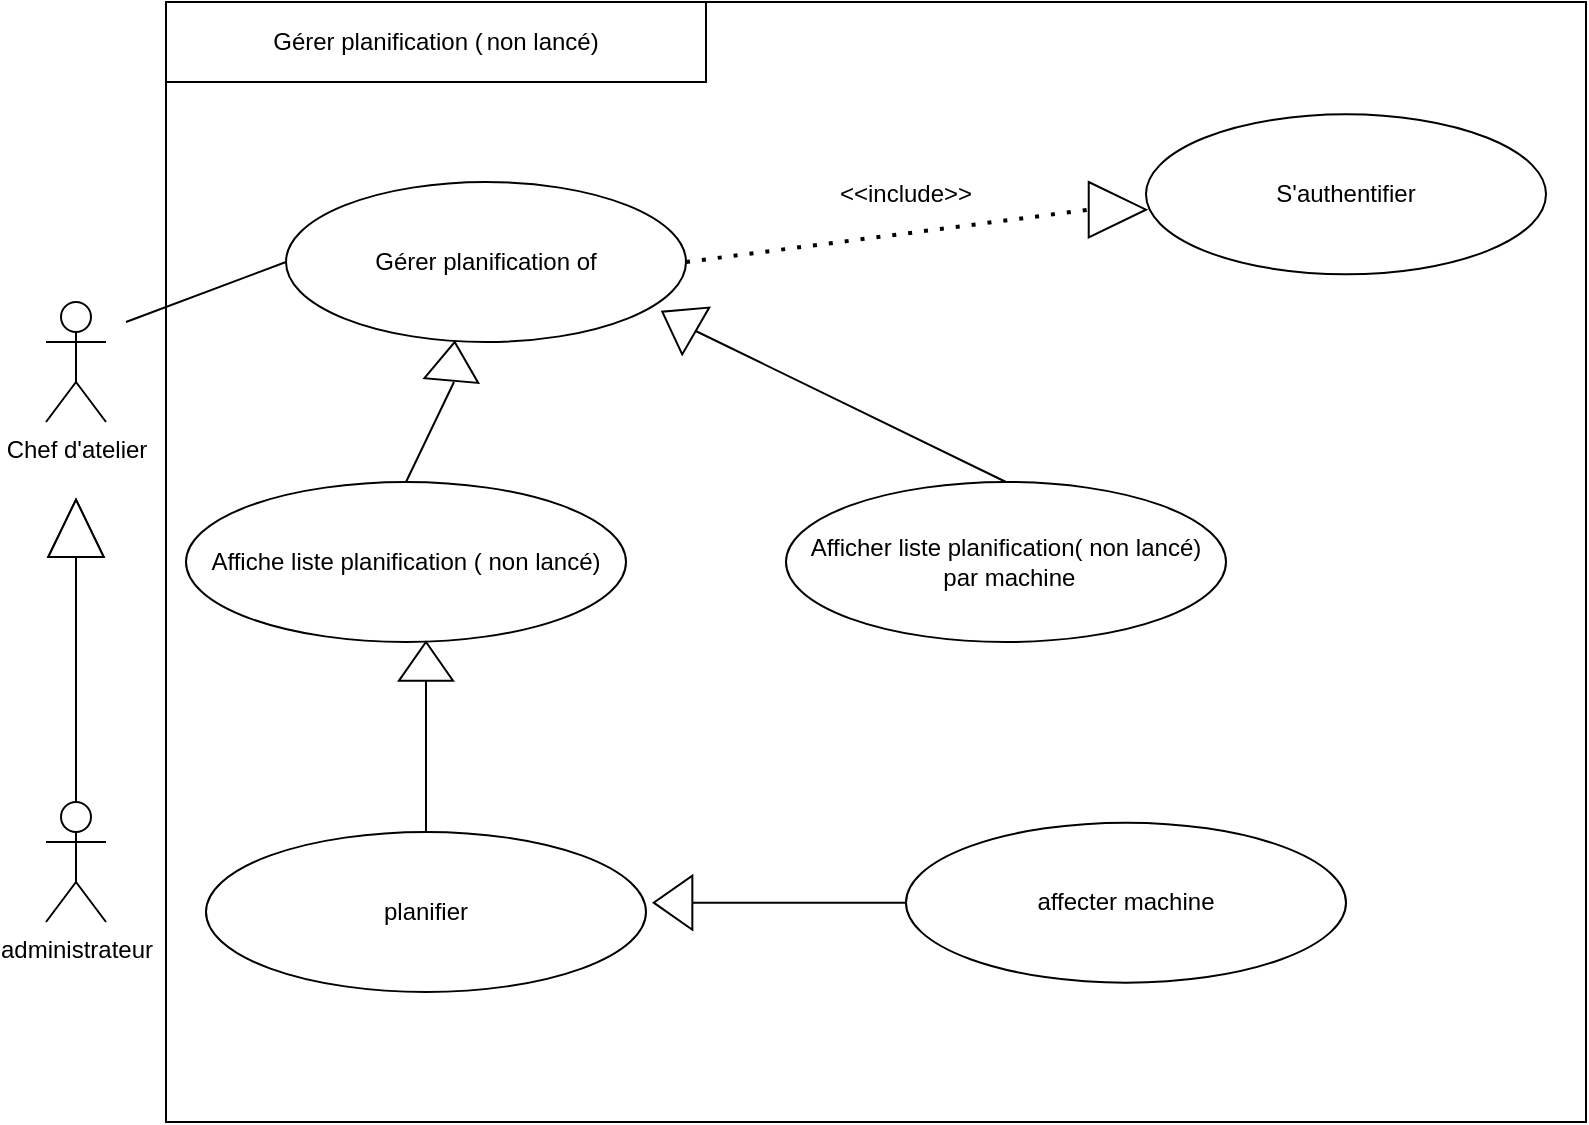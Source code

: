 <mxfile version="21.3.6" type="gitlab">
  <diagram name="Page-1" id="SmTJ9jXENOAO_js2h8ZC">
    <mxGraphModel dx="1662" dy="780" grid="1" gridSize="10" guides="1" tooltips="1" connect="1" arrows="1" fold="1" page="1" pageScale="1" pageWidth="827" pageHeight="1169" math="0" shadow="0">
      <root>
        <mxCell id="0" />
        <mxCell id="1" parent="0" />
        <mxCell id="4MrRNxrMZ7cUZOcWSPhv-1" value="" style="rounded=0;whiteSpace=wrap;html=1;" vertex="1" parent="1">
          <mxGeometry x="90" y="130" width="710" height="560" as="geometry" />
        </mxCell>
        <mxCell id="4MrRNxrMZ7cUZOcWSPhv-2" value="Chef d&#39;atelier" style="shape=umlActor;verticalLabelPosition=bottom;verticalAlign=top;html=1;outlineConnect=0;" vertex="1" parent="1">
          <mxGeometry x="30" y="280" width="30" height="60" as="geometry" />
        </mxCell>
        <mxCell id="4MrRNxrMZ7cUZOcWSPhv-3" value="administrateur" style="shape=umlActor;verticalLabelPosition=bottom;verticalAlign=top;html=1;outlineConnect=0;" vertex="1" parent="1">
          <mxGeometry x="30" y="530" width="30" height="60" as="geometry" />
        </mxCell>
        <mxCell id="4MrRNxrMZ7cUZOcWSPhv-4" value="Gérer planification of" style="ellipse;whiteSpace=wrap;html=1;" vertex="1" parent="1">
          <mxGeometry x="150" y="220" width="200" height="80" as="geometry" />
        </mxCell>
        <mxCell id="4MrRNxrMZ7cUZOcWSPhv-5" value="" style="endArrow=none;html=1;rounded=0;entryX=0;entryY=0.5;entryDx=0;entryDy=0;" edge="1" parent="1" target="4MrRNxrMZ7cUZOcWSPhv-4">
          <mxGeometry width="50" height="50" relative="1" as="geometry">
            <mxPoint x="70" y="290" as="sourcePoint" />
            <mxPoint x="530" y="560" as="targetPoint" />
          </mxGeometry>
        </mxCell>
        <mxCell id="4MrRNxrMZ7cUZOcWSPhv-6" value="S&#39;authentifier" style="ellipse;whiteSpace=wrap;html=1;" vertex="1" parent="1">
          <mxGeometry x="580" y="186.14" width="200" height="80" as="geometry" />
        </mxCell>
        <mxCell id="4MrRNxrMZ7cUZOcWSPhv-7" value="Affiche liste planification (&#x9;non lancé)" style="ellipse;whiteSpace=wrap;html=1;" vertex="1" parent="1">
          <mxGeometry x="100" y="370" width="220" height="80" as="geometry" />
        </mxCell>
        <mxCell id="4MrRNxrMZ7cUZOcWSPhv-8" value="" style="triangle;whiteSpace=wrap;html=1;rotation=-90;" vertex="1" parent="1">
          <mxGeometry x="30.68" y="379.31" width="28.64" height="27.71" as="geometry" />
        </mxCell>
        <mxCell id="4MrRNxrMZ7cUZOcWSPhv-9" value="" style="endArrow=none;html=1;rounded=0;exitX=0.5;exitY=0;exitDx=0;exitDy=0;exitPerimeter=0;entryX=0;entryY=0.5;entryDx=0;entryDy=0;" edge="1" parent="1" source="4MrRNxrMZ7cUZOcWSPhv-3" target="4MrRNxrMZ7cUZOcWSPhv-8">
          <mxGeometry width="50" height="50" relative="1" as="geometry">
            <mxPoint x="430" y="440" as="sourcePoint" />
            <mxPoint x="480" y="390" as="targetPoint" />
          </mxGeometry>
        </mxCell>
        <mxCell id="4MrRNxrMZ7cUZOcWSPhv-10" value="" style="triangle;whiteSpace=wrap;html=1;rotation=-90;" vertex="1" parent="1">
          <mxGeometry x="30.68" y="379.31" width="28.64" height="27.71" as="geometry" />
        </mxCell>
        <mxCell id="4MrRNxrMZ7cUZOcWSPhv-11" value="" style="triangle;whiteSpace=wrap;html=1;rotation=-175;direction=south;" vertex="1" parent="1">
          <mxGeometry x="220" y="300" width="27.02" height="19.32" as="geometry" />
        </mxCell>
        <mxCell id="4MrRNxrMZ7cUZOcWSPhv-12" value="" style="endArrow=none;html=1;rounded=0;exitX=0.5;exitY=0;exitDx=0;exitDy=0;" edge="1" parent="1" source="4MrRNxrMZ7cUZOcWSPhv-7">
          <mxGeometry width="50" height="50" relative="1" as="geometry">
            <mxPoint x="480" y="500" as="sourcePoint" />
            <mxPoint x="234" y="320" as="targetPoint" />
          </mxGeometry>
        </mxCell>
        <mxCell id="4MrRNxrMZ7cUZOcWSPhv-14" value="" style="endArrow=none;dashed=1;html=1;dashPattern=1 3;strokeWidth=2;rounded=0;exitX=1;exitY=0.5;exitDx=0;exitDy=0;entryX=0;entryY=0.5;entryDx=0;entryDy=0;" edge="1" parent="1" source="4MrRNxrMZ7cUZOcWSPhv-4" target="4MrRNxrMZ7cUZOcWSPhv-15">
          <mxGeometry width="50" height="50" relative="1" as="geometry">
            <mxPoint x="480" y="500" as="sourcePoint" />
            <mxPoint x="530" y="450" as="targetPoint" />
          </mxGeometry>
        </mxCell>
        <mxCell id="4MrRNxrMZ7cUZOcWSPhv-15" value="" style="triangle;whiteSpace=wrap;html=1;rotation=0;" vertex="1" parent="1">
          <mxGeometry x="551.36" y="220.0" width="28.64" height="27.71" as="geometry" />
        </mxCell>
        <mxCell id="4MrRNxrMZ7cUZOcWSPhv-16" value="&amp;lt;&amp;lt;include&amp;gt;&amp;gt;" style="text;html=1;strokeColor=none;fillColor=none;align=center;verticalAlign=middle;whiteSpace=wrap;rounded=0;" vertex="1" parent="1">
          <mxGeometry x="440" y="216.14" width="40" height="20" as="geometry" />
        </mxCell>
        <mxCell id="4MrRNxrMZ7cUZOcWSPhv-18" value="Gérer planification (&lt;span style=&quot;white-space: pre;&quot;&gt;&#x9;&lt;/span&gt;non lancé)" style="rounded=0;whiteSpace=wrap;html=1;" vertex="1" parent="1">
          <mxGeometry x="90" y="130" width="270" height="40" as="geometry" />
        </mxCell>
        <mxCell id="4MrRNxrMZ7cUZOcWSPhv-20" value="planifier" style="ellipse;whiteSpace=wrap;html=1;" vertex="1" parent="1">
          <mxGeometry x="110" y="545" width="220" height="80" as="geometry" />
        </mxCell>
        <mxCell id="4MrRNxrMZ7cUZOcWSPhv-28" value="Afficher liste planification(&#x9;non lancé)&lt;br&gt;&amp;nbsp;par machine" style="ellipse;whiteSpace=wrap;html=1;" vertex="1" parent="1">
          <mxGeometry x="400" y="370" width="220" height="80" as="geometry" />
        </mxCell>
        <mxCell id="4MrRNxrMZ7cUZOcWSPhv-29" value="" style="triangle;whiteSpace=wrap;html=1;rotation=120;direction=south;" vertex="1" parent="1">
          <mxGeometry x="332.98" y="280" width="27.02" height="19.32" as="geometry" />
        </mxCell>
        <mxCell id="4MrRNxrMZ7cUZOcWSPhv-30" value="" style="endArrow=none;html=1;rounded=0;exitX=0.5;exitY=0;exitDx=0;exitDy=0;entryX=0;entryY=0.5;entryDx=0;entryDy=0;" edge="1" parent="1" source="4MrRNxrMZ7cUZOcWSPhv-28" target="4MrRNxrMZ7cUZOcWSPhv-29">
          <mxGeometry width="50" height="50" relative="1" as="geometry">
            <mxPoint x="680" y="380" as="sourcePoint" />
            <mxPoint x="372" y="291" as="targetPoint" />
          </mxGeometry>
        </mxCell>
        <mxCell id="4MrRNxrMZ7cUZOcWSPhv-31" value="affecter machine" style="ellipse;whiteSpace=wrap;html=1;" vertex="1" parent="1">
          <mxGeometry x="460" y="540.34" width="220" height="80" as="geometry" />
        </mxCell>
        <mxCell id="4MrRNxrMZ7cUZOcWSPhv-32" value="" style="endArrow=none;html=1;rounded=0;exitX=0.5;exitY=0;exitDx=0;exitDy=0;entryX=0;entryY=0.5;entryDx=0;entryDy=0;" edge="1" parent="1" source="4MrRNxrMZ7cUZOcWSPhv-20" target="4MrRNxrMZ7cUZOcWSPhv-33">
          <mxGeometry width="50" height="50" relative="1" as="geometry">
            <mxPoint x="674" y="580" as="sourcePoint" />
            <mxPoint x="674" y="479" as="targetPoint" />
          </mxGeometry>
        </mxCell>
        <mxCell id="4MrRNxrMZ7cUZOcWSPhv-33" value="" style="triangle;whiteSpace=wrap;html=1;rotation=-180;direction=south;" vertex="1" parent="1">
          <mxGeometry x="206.49" y="450" width="27.02" height="19.32" as="geometry" />
        </mxCell>
        <mxCell id="4MrRNxrMZ7cUZOcWSPhv-34" value="" style="triangle;whiteSpace=wrap;html=1;rotation=90;direction=south;" vertex="1" parent="1">
          <mxGeometry x="330" y="570.68" width="27.02" height="19.32" as="geometry" />
        </mxCell>
        <mxCell id="4MrRNxrMZ7cUZOcWSPhv-35" value="" style="endArrow=none;html=1;rounded=0;entryX=0;entryY=0.5;entryDx=0;entryDy=0;" edge="1" parent="1" source="4MrRNxrMZ7cUZOcWSPhv-31" target="4MrRNxrMZ7cUZOcWSPhv-34">
          <mxGeometry width="50" height="50" relative="1" as="geometry">
            <mxPoint x="230" y="555" as="sourcePoint" />
            <mxPoint x="230" y="479" as="targetPoint" />
          </mxGeometry>
        </mxCell>
      </root>
    </mxGraphModel>
  </diagram>
</mxfile>

